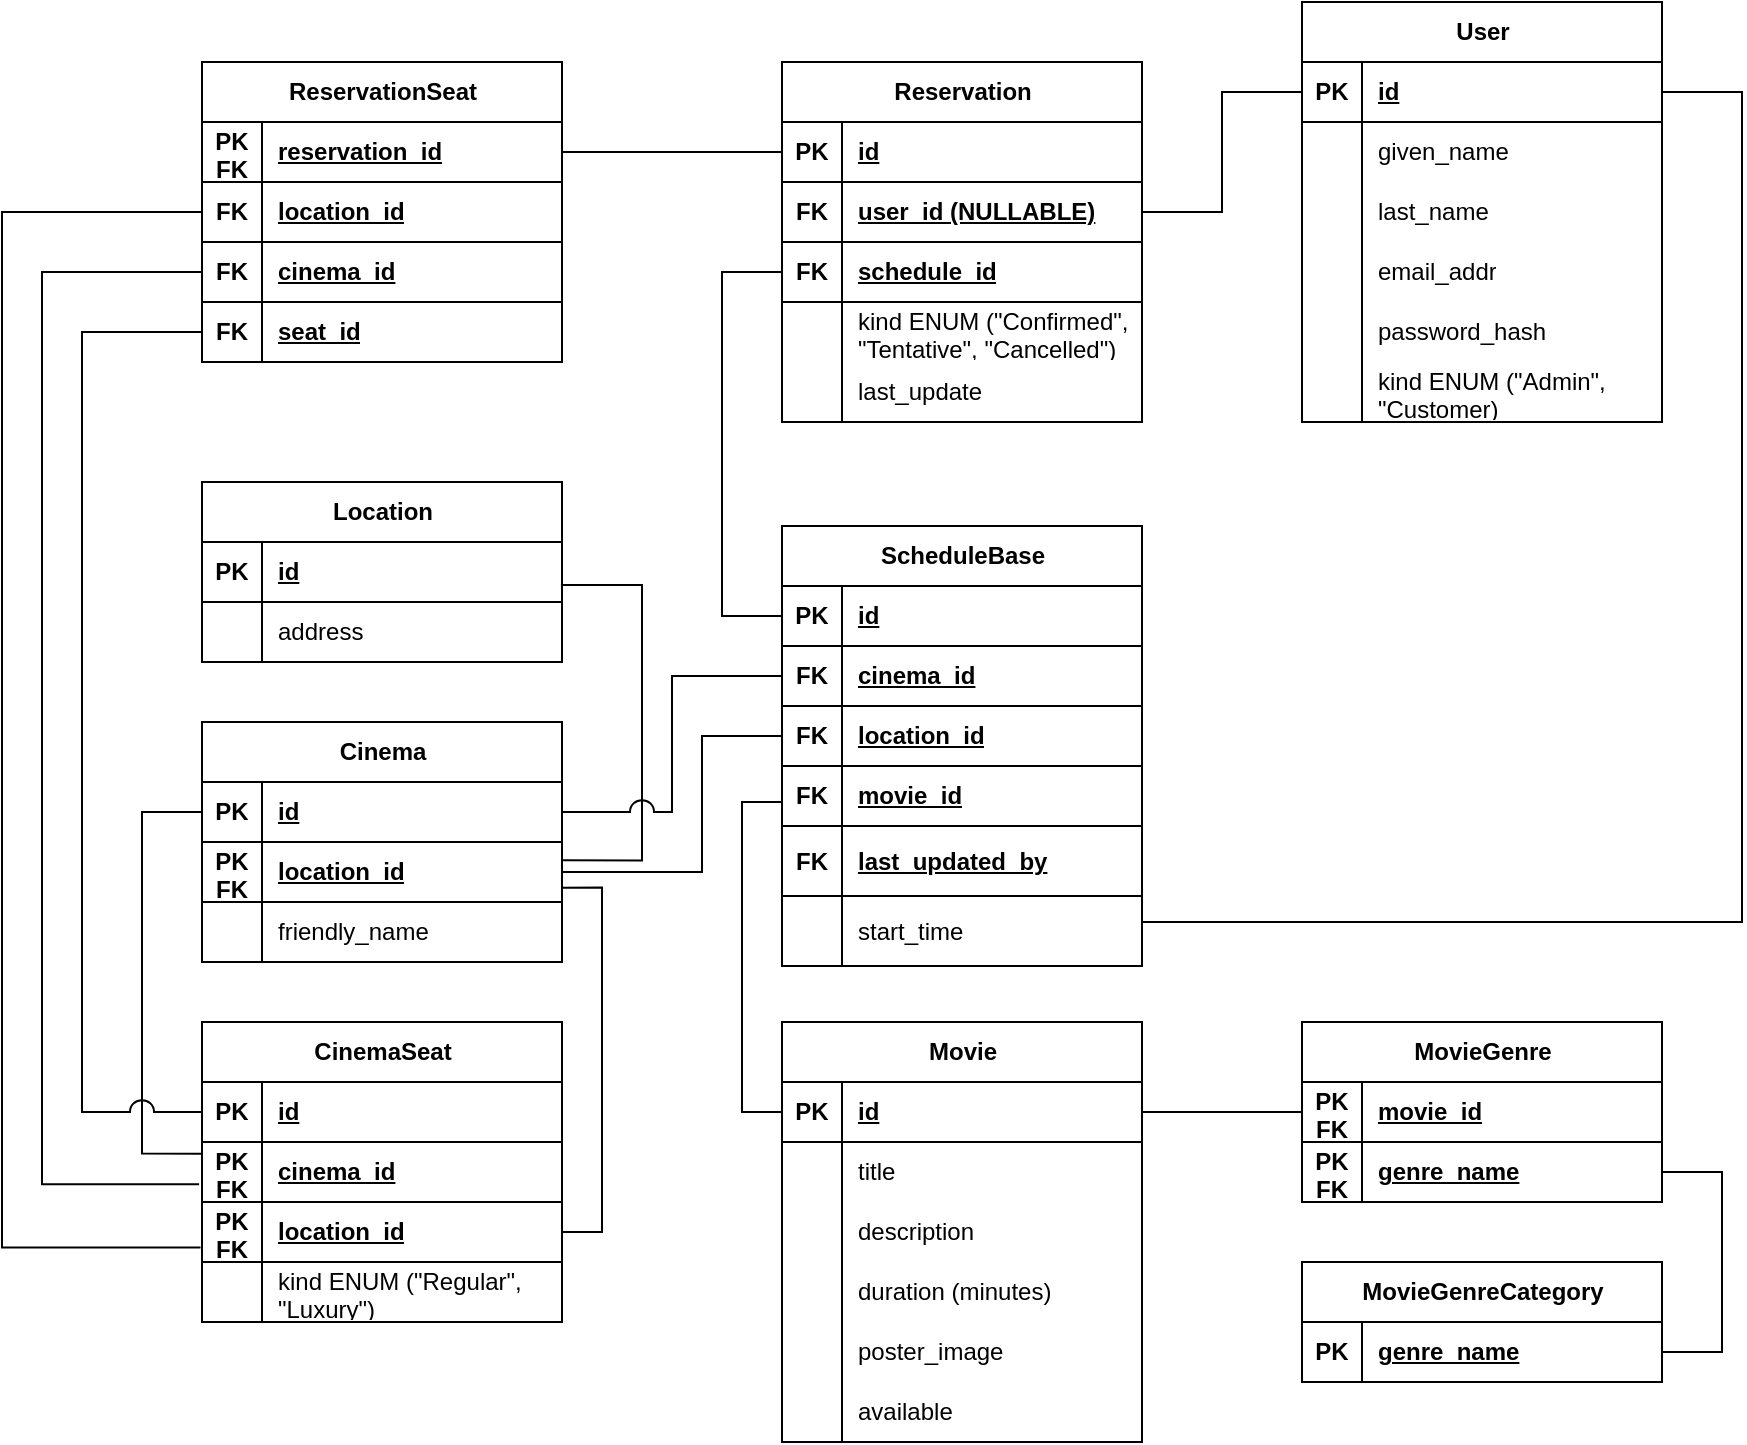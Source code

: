 <mxfile version="28.0.3">
  <diagram name="Page-1" id="DZfxIjI7LXTUNkPswh6X">
    <mxGraphModel dx="667" dy="1367" grid="1" gridSize="10" guides="1" tooltips="1" connect="1" arrows="1" fold="1" page="1" pageScale="1" pageWidth="850" pageHeight="1100" math="0" shadow="0">
      <root>
        <mxCell id="0" />
        <mxCell id="1" parent="0" />
        <mxCell id="52IJKtGYmNYiMelBfyVu-1" value="Movie" style="shape=table;startSize=30;container=1;collapsible=1;childLayout=tableLayout;fixedRows=1;rowLines=0;fontStyle=1;align=center;resizeLast=1;html=1;" vertex="1" parent="1">
          <mxGeometry x="400" y="550" width="180" height="210" as="geometry" />
        </mxCell>
        <mxCell id="52IJKtGYmNYiMelBfyVu-2" value="" style="shape=tableRow;horizontal=0;startSize=0;swimlaneHead=0;swimlaneBody=0;fillColor=none;collapsible=0;dropTarget=0;points=[[0,0.5],[1,0.5]];portConstraint=eastwest;top=0;left=0;right=0;bottom=1;" vertex="1" parent="52IJKtGYmNYiMelBfyVu-1">
          <mxGeometry y="30" width="180" height="30" as="geometry" />
        </mxCell>
        <mxCell id="52IJKtGYmNYiMelBfyVu-3" value="PK" style="shape=partialRectangle;connectable=0;fillColor=none;top=0;left=0;bottom=0;right=0;fontStyle=1;overflow=hidden;whiteSpace=wrap;html=1;" vertex="1" parent="52IJKtGYmNYiMelBfyVu-2">
          <mxGeometry width="30" height="30" as="geometry">
            <mxRectangle width="30" height="30" as="alternateBounds" />
          </mxGeometry>
        </mxCell>
        <mxCell id="52IJKtGYmNYiMelBfyVu-4" value="id" style="shape=partialRectangle;connectable=0;fillColor=none;top=0;left=0;bottom=0;right=0;align=left;spacingLeft=6;fontStyle=5;overflow=hidden;whiteSpace=wrap;html=1;" vertex="1" parent="52IJKtGYmNYiMelBfyVu-2">
          <mxGeometry x="30" width="150" height="30" as="geometry">
            <mxRectangle width="150" height="30" as="alternateBounds" />
          </mxGeometry>
        </mxCell>
        <mxCell id="52IJKtGYmNYiMelBfyVu-5" value="" style="shape=tableRow;horizontal=0;startSize=0;swimlaneHead=0;swimlaneBody=0;fillColor=none;collapsible=0;dropTarget=0;points=[[0,0.5],[1,0.5]];portConstraint=eastwest;top=0;left=0;right=0;bottom=0;" vertex="1" parent="52IJKtGYmNYiMelBfyVu-1">
          <mxGeometry y="60" width="180" height="30" as="geometry" />
        </mxCell>
        <mxCell id="52IJKtGYmNYiMelBfyVu-6" value="" style="shape=partialRectangle;connectable=0;fillColor=none;top=0;left=0;bottom=0;right=0;editable=1;overflow=hidden;whiteSpace=wrap;html=1;" vertex="1" parent="52IJKtGYmNYiMelBfyVu-5">
          <mxGeometry width="30" height="30" as="geometry">
            <mxRectangle width="30" height="30" as="alternateBounds" />
          </mxGeometry>
        </mxCell>
        <mxCell id="52IJKtGYmNYiMelBfyVu-7" value="title" style="shape=partialRectangle;connectable=0;fillColor=none;top=0;left=0;bottom=0;right=0;align=left;spacingLeft=6;overflow=hidden;whiteSpace=wrap;html=1;" vertex="1" parent="52IJKtGYmNYiMelBfyVu-5">
          <mxGeometry x="30" width="150" height="30" as="geometry">
            <mxRectangle width="150" height="30" as="alternateBounds" />
          </mxGeometry>
        </mxCell>
        <mxCell id="52IJKtGYmNYiMelBfyVu-8" value="" style="shape=tableRow;horizontal=0;startSize=0;swimlaneHead=0;swimlaneBody=0;fillColor=none;collapsible=0;dropTarget=0;points=[[0,0.5],[1,0.5]];portConstraint=eastwest;top=0;left=0;right=0;bottom=0;" vertex="1" parent="52IJKtGYmNYiMelBfyVu-1">
          <mxGeometry y="90" width="180" height="30" as="geometry" />
        </mxCell>
        <mxCell id="52IJKtGYmNYiMelBfyVu-9" value="" style="shape=partialRectangle;connectable=0;fillColor=none;top=0;left=0;bottom=0;right=0;editable=1;overflow=hidden;whiteSpace=wrap;html=1;" vertex="1" parent="52IJKtGYmNYiMelBfyVu-8">
          <mxGeometry width="30" height="30" as="geometry">
            <mxRectangle width="30" height="30" as="alternateBounds" />
          </mxGeometry>
        </mxCell>
        <mxCell id="52IJKtGYmNYiMelBfyVu-10" value="description" style="shape=partialRectangle;connectable=0;fillColor=none;top=0;left=0;bottom=0;right=0;align=left;spacingLeft=6;overflow=hidden;whiteSpace=wrap;html=1;" vertex="1" parent="52IJKtGYmNYiMelBfyVu-8">
          <mxGeometry x="30" width="150" height="30" as="geometry">
            <mxRectangle width="150" height="30" as="alternateBounds" />
          </mxGeometry>
        </mxCell>
        <mxCell id="52IJKtGYmNYiMelBfyVu-11" value="" style="shape=tableRow;horizontal=0;startSize=0;swimlaneHead=0;swimlaneBody=0;fillColor=none;collapsible=0;dropTarget=0;points=[[0,0.5],[1,0.5]];portConstraint=eastwest;top=0;left=0;right=0;bottom=0;" vertex="1" parent="52IJKtGYmNYiMelBfyVu-1">
          <mxGeometry y="120" width="180" height="30" as="geometry" />
        </mxCell>
        <mxCell id="52IJKtGYmNYiMelBfyVu-12" value="" style="shape=partialRectangle;connectable=0;fillColor=none;top=0;left=0;bottom=0;right=0;editable=1;overflow=hidden;whiteSpace=wrap;html=1;" vertex="1" parent="52IJKtGYmNYiMelBfyVu-11">
          <mxGeometry width="30" height="30" as="geometry">
            <mxRectangle width="30" height="30" as="alternateBounds" />
          </mxGeometry>
        </mxCell>
        <mxCell id="52IJKtGYmNYiMelBfyVu-13" value="duration (minutes)" style="shape=partialRectangle;connectable=0;fillColor=none;top=0;left=0;bottom=0;right=0;align=left;spacingLeft=6;overflow=hidden;whiteSpace=wrap;html=1;" vertex="1" parent="52IJKtGYmNYiMelBfyVu-11">
          <mxGeometry x="30" width="150" height="30" as="geometry">
            <mxRectangle width="150" height="30" as="alternateBounds" />
          </mxGeometry>
        </mxCell>
        <mxCell id="52IJKtGYmNYiMelBfyVu-14" style="shape=tableRow;horizontal=0;startSize=0;swimlaneHead=0;swimlaneBody=0;fillColor=none;collapsible=0;dropTarget=0;points=[[0,0.5],[1,0.5]];portConstraint=eastwest;top=0;left=0;right=0;bottom=0;" vertex="1" parent="52IJKtGYmNYiMelBfyVu-1">
          <mxGeometry y="150" width="180" height="30" as="geometry" />
        </mxCell>
        <mxCell id="52IJKtGYmNYiMelBfyVu-15" style="shape=partialRectangle;connectable=0;fillColor=none;top=0;left=0;bottom=0;right=0;editable=1;overflow=hidden;whiteSpace=wrap;html=1;" vertex="1" parent="52IJKtGYmNYiMelBfyVu-14">
          <mxGeometry width="30" height="30" as="geometry">
            <mxRectangle width="30" height="30" as="alternateBounds" />
          </mxGeometry>
        </mxCell>
        <mxCell id="52IJKtGYmNYiMelBfyVu-16" value="poster_image" style="shape=partialRectangle;connectable=0;fillColor=none;top=0;left=0;bottom=0;right=0;align=left;spacingLeft=6;overflow=hidden;whiteSpace=wrap;html=1;" vertex="1" parent="52IJKtGYmNYiMelBfyVu-14">
          <mxGeometry x="30" width="150" height="30" as="geometry">
            <mxRectangle width="150" height="30" as="alternateBounds" />
          </mxGeometry>
        </mxCell>
        <mxCell id="52IJKtGYmNYiMelBfyVu-140" style="shape=tableRow;horizontal=0;startSize=0;swimlaneHead=0;swimlaneBody=0;fillColor=none;collapsible=0;dropTarget=0;points=[[0,0.5],[1,0.5]];portConstraint=eastwest;top=0;left=0;right=0;bottom=0;" vertex="1" parent="52IJKtGYmNYiMelBfyVu-1">
          <mxGeometry y="180" width="180" height="30" as="geometry" />
        </mxCell>
        <mxCell id="52IJKtGYmNYiMelBfyVu-141" style="shape=partialRectangle;connectable=0;fillColor=none;top=0;left=0;bottom=0;right=0;editable=1;overflow=hidden;whiteSpace=wrap;html=1;" vertex="1" parent="52IJKtGYmNYiMelBfyVu-140">
          <mxGeometry width="30" height="30" as="geometry">
            <mxRectangle width="30" height="30" as="alternateBounds" />
          </mxGeometry>
        </mxCell>
        <mxCell id="52IJKtGYmNYiMelBfyVu-142" value="available" style="shape=partialRectangle;connectable=0;fillColor=none;top=0;left=0;bottom=0;right=0;align=left;spacingLeft=6;overflow=hidden;whiteSpace=wrap;html=1;" vertex="1" parent="52IJKtGYmNYiMelBfyVu-140">
          <mxGeometry x="30" width="150" height="30" as="geometry">
            <mxRectangle width="150" height="30" as="alternateBounds" />
          </mxGeometry>
        </mxCell>
        <mxCell id="52IJKtGYmNYiMelBfyVu-17" value="Location" style="shape=table;startSize=30;container=1;collapsible=1;childLayout=tableLayout;fixedRows=1;rowLines=0;fontStyle=1;align=center;resizeLast=1;html=1;" vertex="1" parent="1">
          <mxGeometry x="110" y="280" width="180" height="90" as="geometry" />
        </mxCell>
        <mxCell id="52IJKtGYmNYiMelBfyVu-18" value="" style="shape=tableRow;horizontal=0;startSize=0;swimlaneHead=0;swimlaneBody=0;fillColor=none;collapsible=0;dropTarget=0;points=[[0,0.5],[1,0.5]];portConstraint=eastwest;top=0;left=0;right=0;bottom=1;" vertex="1" parent="52IJKtGYmNYiMelBfyVu-17">
          <mxGeometry y="30" width="180" height="30" as="geometry" />
        </mxCell>
        <mxCell id="52IJKtGYmNYiMelBfyVu-19" value="PK" style="shape=partialRectangle;connectable=0;fillColor=none;top=0;left=0;bottom=0;right=0;fontStyle=1;overflow=hidden;whiteSpace=wrap;html=1;" vertex="1" parent="52IJKtGYmNYiMelBfyVu-18">
          <mxGeometry width="30" height="30" as="geometry">
            <mxRectangle width="30" height="30" as="alternateBounds" />
          </mxGeometry>
        </mxCell>
        <mxCell id="52IJKtGYmNYiMelBfyVu-20" value="id" style="shape=partialRectangle;connectable=0;fillColor=none;top=0;left=0;bottom=0;right=0;align=left;spacingLeft=6;fontStyle=5;overflow=hidden;whiteSpace=wrap;html=1;" vertex="1" parent="52IJKtGYmNYiMelBfyVu-18">
          <mxGeometry x="30" width="150" height="30" as="geometry">
            <mxRectangle width="150" height="30" as="alternateBounds" />
          </mxGeometry>
        </mxCell>
        <mxCell id="52IJKtGYmNYiMelBfyVu-21" value="" style="shape=tableRow;horizontal=0;startSize=0;swimlaneHead=0;swimlaneBody=0;fillColor=none;collapsible=0;dropTarget=0;points=[[0,0.5],[1,0.5]];portConstraint=eastwest;top=0;left=0;right=0;bottom=0;" vertex="1" parent="52IJKtGYmNYiMelBfyVu-17">
          <mxGeometry y="60" width="180" height="30" as="geometry" />
        </mxCell>
        <mxCell id="52IJKtGYmNYiMelBfyVu-22" value="" style="shape=partialRectangle;connectable=0;fillColor=none;top=0;left=0;bottom=0;right=0;editable=1;overflow=hidden;whiteSpace=wrap;html=1;" vertex="1" parent="52IJKtGYmNYiMelBfyVu-21">
          <mxGeometry width="30" height="30" as="geometry">
            <mxRectangle width="30" height="30" as="alternateBounds" />
          </mxGeometry>
        </mxCell>
        <mxCell id="52IJKtGYmNYiMelBfyVu-23" value="address" style="shape=partialRectangle;connectable=0;fillColor=none;top=0;left=0;bottom=0;right=0;align=left;spacingLeft=6;overflow=hidden;whiteSpace=wrap;html=1;" vertex="1" parent="52IJKtGYmNYiMelBfyVu-21">
          <mxGeometry x="30" width="150" height="30" as="geometry">
            <mxRectangle width="150" height="30" as="alternateBounds" />
          </mxGeometry>
        </mxCell>
        <mxCell id="52IJKtGYmNYiMelBfyVu-24" value="Cinema" style="shape=table;startSize=30;container=1;collapsible=1;childLayout=tableLayout;fixedRows=1;rowLines=0;fontStyle=1;align=center;resizeLast=1;html=1;" vertex="1" parent="1">
          <mxGeometry x="110" y="400" width="180" height="120" as="geometry" />
        </mxCell>
        <mxCell id="52IJKtGYmNYiMelBfyVu-25" value="" style="shape=tableRow;horizontal=0;startSize=0;swimlaneHead=0;swimlaneBody=0;fillColor=none;collapsible=0;dropTarget=0;points=[[0,0.5],[1,0.5]];portConstraint=eastwest;top=0;left=0;right=0;bottom=1;" vertex="1" parent="52IJKtGYmNYiMelBfyVu-24">
          <mxGeometry y="30" width="180" height="30" as="geometry" />
        </mxCell>
        <mxCell id="52IJKtGYmNYiMelBfyVu-26" value="PK" style="shape=partialRectangle;connectable=0;fillColor=none;top=0;left=0;bottom=0;right=0;fontStyle=1;overflow=hidden;whiteSpace=wrap;html=1;" vertex="1" parent="52IJKtGYmNYiMelBfyVu-25">
          <mxGeometry width="30" height="30" as="geometry">
            <mxRectangle width="30" height="30" as="alternateBounds" />
          </mxGeometry>
        </mxCell>
        <mxCell id="52IJKtGYmNYiMelBfyVu-27" value="id" style="shape=partialRectangle;connectable=0;fillColor=none;top=0;left=0;bottom=0;right=0;align=left;spacingLeft=6;fontStyle=5;overflow=hidden;whiteSpace=wrap;html=1;" vertex="1" parent="52IJKtGYmNYiMelBfyVu-25">
          <mxGeometry x="30" width="150" height="30" as="geometry">
            <mxRectangle width="150" height="30" as="alternateBounds" />
          </mxGeometry>
        </mxCell>
        <mxCell id="52IJKtGYmNYiMelBfyVu-28" style="shape=tableRow;horizontal=0;startSize=0;swimlaneHead=0;swimlaneBody=0;fillColor=none;collapsible=0;dropTarget=0;points=[[0,0.5],[1,0.5]];portConstraint=eastwest;top=0;left=0;right=0;bottom=1;" vertex="1" parent="52IJKtGYmNYiMelBfyVu-24">
          <mxGeometry y="60" width="180" height="30" as="geometry" />
        </mxCell>
        <mxCell id="52IJKtGYmNYiMelBfyVu-29" value="&lt;div&gt;PK&lt;/div&gt;&lt;div&gt;FK&lt;/div&gt;" style="shape=partialRectangle;connectable=0;fillColor=none;top=0;left=0;bottom=0;right=0;fontStyle=1;overflow=hidden;whiteSpace=wrap;html=1;" vertex="1" parent="52IJKtGYmNYiMelBfyVu-28">
          <mxGeometry width="30" height="30" as="geometry">
            <mxRectangle width="30" height="30" as="alternateBounds" />
          </mxGeometry>
        </mxCell>
        <mxCell id="52IJKtGYmNYiMelBfyVu-30" value="location_id" style="shape=partialRectangle;connectable=0;fillColor=none;top=0;left=0;bottom=0;right=0;align=left;spacingLeft=6;fontStyle=5;overflow=hidden;whiteSpace=wrap;html=1;" vertex="1" parent="52IJKtGYmNYiMelBfyVu-28">
          <mxGeometry x="30" width="150" height="30" as="geometry">
            <mxRectangle width="150" height="30" as="alternateBounds" />
          </mxGeometry>
        </mxCell>
        <mxCell id="52IJKtGYmNYiMelBfyVu-31" value="" style="shape=tableRow;horizontal=0;startSize=0;swimlaneHead=0;swimlaneBody=0;fillColor=none;collapsible=0;dropTarget=0;points=[[0,0.5],[1,0.5]];portConstraint=eastwest;top=0;left=0;right=0;bottom=0;" vertex="1" parent="52IJKtGYmNYiMelBfyVu-24">
          <mxGeometry y="90" width="180" height="30" as="geometry" />
        </mxCell>
        <mxCell id="52IJKtGYmNYiMelBfyVu-32" value="" style="shape=partialRectangle;connectable=0;fillColor=none;top=0;left=0;bottom=0;right=0;editable=1;overflow=hidden;whiteSpace=wrap;html=1;" vertex="1" parent="52IJKtGYmNYiMelBfyVu-31">
          <mxGeometry width="30" height="30" as="geometry">
            <mxRectangle width="30" height="30" as="alternateBounds" />
          </mxGeometry>
        </mxCell>
        <mxCell id="52IJKtGYmNYiMelBfyVu-33" value="friendly_name" style="shape=partialRectangle;connectable=0;fillColor=none;top=0;left=0;bottom=0;right=0;align=left;spacingLeft=6;overflow=hidden;whiteSpace=wrap;html=1;" vertex="1" parent="52IJKtGYmNYiMelBfyVu-31">
          <mxGeometry x="30" width="150" height="30" as="geometry">
            <mxRectangle width="150" height="30" as="alternateBounds" />
          </mxGeometry>
        </mxCell>
        <mxCell id="52IJKtGYmNYiMelBfyVu-34" value="CinemaSeat" style="shape=table;startSize=30;container=1;collapsible=1;childLayout=tableLayout;fixedRows=1;rowLines=0;fontStyle=1;align=center;resizeLast=1;html=1;" vertex="1" parent="1">
          <mxGeometry x="110" y="550" width="180" height="150" as="geometry" />
        </mxCell>
        <mxCell id="52IJKtGYmNYiMelBfyVu-35" value="" style="shape=tableRow;horizontal=0;startSize=0;swimlaneHead=0;swimlaneBody=0;fillColor=none;collapsible=0;dropTarget=0;points=[[0,0.5],[1,0.5]];portConstraint=eastwest;top=0;left=0;right=0;bottom=1;" vertex="1" parent="52IJKtGYmNYiMelBfyVu-34">
          <mxGeometry y="30" width="180" height="30" as="geometry" />
        </mxCell>
        <mxCell id="52IJKtGYmNYiMelBfyVu-36" value="PK" style="shape=partialRectangle;connectable=0;fillColor=none;top=0;left=0;bottom=0;right=0;fontStyle=1;overflow=hidden;whiteSpace=wrap;html=1;" vertex="1" parent="52IJKtGYmNYiMelBfyVu-35">
          <mxGeometry width="30" height="30" as="geometry">
            <mxRectangle width="30" height="30" as="alternateBounds" />
          </mxGeometry>
        </mxCell>
        <mxCell id="52IJKtGYmNYiMelBfyVu-37" value="id" style="shape=partialRectangle;connectable=0;fillColor=none;top=0;left=0;bottom=0;right=0;align=left;spacingLeft=6;fontStyle=5;overflow=hidden;whiteSpace=wrap;html=1;" vertex="1" parent="52IJKtGYmNYiMelBfyVu-35">
          <mxGeometry x="30" width="150" height="30" as="geometry">
            <mxRectangle width="150" height="30" as="alternateBounds" />
          </mxGeometry>
        </mxCell>
        <mxCell id="52IJKtGYmNYiMelBfyVu-38" style="shape=tableRow;horizontal=0;startSize=0;swimlaneHead=0;swimlaneBody=0;fillColor=none;collapsible=0;dropTarget=0;points=[[0,0.5],[1,0.5]];portConstraint=eastwest;top=0;left=0;right=0;bottom=1;" vertex="1" parent="52IJKtGYmNYiMelBfyVu-34">
          <mxGeometry y="60" width="180" height="30" as="geometry" />
        </mxCell>
        <mxCell id="52IJKtGYmNYiMelBfyVu-39" value="&lt;div&gt;PK&lt;/div&gt;&lt;div&gt;FK&lt;/div&gt;" style="shape=partialRectangle;connectable=0;fillColor=none;top=0;left=0;bottom=0;right=0;fontStyle=1;overflow=hidden;whiteSpace=wrap;html=1;" vertex="1" parent="52IJKtGYmNYiMelBfyVu-38">
          <mxGeometry width="30" height="30" as="geometry">
            <mxRectangle width="30" height="30" as="alternateBounds" />
          </mxGeometry>
        </mxCell>
        <mxCell id="52IJKtGYmNYiMelBfyVu-40" value="cinema_id" style="shape=partialRectangle;connectable=0;fillColor=none;top=0;left=0;bottom=0;right=0;align=left;spacingLeft=6;fontStyle=5;overflow=hidden;whiteSpace=wrap;html=1;" vertex="1" parent="52IJKtGYmNYiMelBfyVu-38">
          <mxGeometry x="30" width="150" height="30" as="geometry">
            <mxRectangle width="150" height="30" as="alternateBounds" />
          </mxGeometry>
        </mxCell>
        <mxCell id="52IJKtGYmNYiMelBfyVu-41" style="shape=tableRow;horizontal=0;startSize=0;swimlaneHead=0;swimlaneBody=0;fillColor=none;collapsible=0;dropTarget=0;points=[[0,0.5],[1,0.5]];portConstraint=eastwest;top=0;left=0;right=0;bottom=1;" vertex="1" parent="52IJKtGYmNYiMelBfyVu-34">
          <mxGeometry y="90" width="180" height="30" as="geometry" />
        </mxCell>
        <mxCell id="52IJKtGYmNYiMelBfyVu-42" value="&lt;div&gt;PK&lt;/div&gt;&lt;div&gt;FK&lt;/div&gt;" style="shape=partialRectangle;connectable=0;fillColor=none;top=0;left=0;bottom=0;right=0;fontStyle=1;overflow=hidden;whiteSpace=wrap;html=1;" vertex="1" parent="52IJKtGYmNYiMelBfyVu-41">
          <mxGeometry width="30" height="30" as="geometry">
            <mxRectangle width="30" height="30" as="alternateBounds" />
          </mxGeometry>
        </mxCell>
        <mxCell id="52IJKtGYmNYiMelBfyVu-43" value="location_id" style="shape=partialRectangle;connectable=0;fillColor=none;top=0;left=0;bottom=0;right=0;align=left;spacingLeft=6;fontStyle=5;overflow=hidden;whiteSpace=wrap;html=1;" vertex="1" parent="52IJKtGYmNYiMelBfyVu-41">
          <mxGeometry x="30" width="150" height="30" as="geometry">
            <mxRectangle width="150" height="30" as="alternateBounds" />
          </mxGeometry>
        </mxCell>
        <mxCell id="52IJKtGYmNYiMelBfyVu-44" value="" style="shape=tableRow;horizontal=0;startSize=0;swimlaneHead=0;swimlaneBody=0;fillColor=none;collapsible=0;dropTarget=0;points=[[0,0.5],[1,0.5]];portConstraint=eastwest;top=0;left=0;right=0;bottom=0;" vertex="1" parent="52IJKtGYmNYiMelBfyVu-34">
          <mxGeometry y="120" width="180" height="30" as="geometry" />
        </mxCell>
        <mxCell id="52IJKtGYmNYiMelBfyVu-45" value="" style="shape=partialRectangle;connectable=0;fillColor=none;top=0;left=0;bottom=0;right=0;editable=1;overflow=hidden;whiteSpace=wrap;html=1;" vertex="1" parent="52IJKtGYmNYiMelBfyVu-44">
          <mxGeometry width="30" height="30" as="geometry">
            <mxRectangle width="30" height="30" as="alternateBounds" />
          </mxGeometry>
        </mxCell>
        <mxCell id="52IJKtGYmNYiMelBfyVu-46" value="kind ENUM (&quot;Regular&quot;, &quot;Luxury&quot;)" style="shape=partialRectangle;connectable=0;fillColor=none;top=0;left=0;bottom=0;right=0;align=left;spacingLeft=6;overflow=hidden;whiteSpace=wrap;html=1;" vertex="1" parent="52IJKtGYmNYiMelBfyVu-44">
          <mxGeometry x="30" width="150" height="30" as="geometry">
            <mxRectangle width="150" height="30" as="alternateBounds" />
          </mxGeometry>
        </mxCell>
        <mxCell id="52IJKtGYmNYiMelBfyVu-47" value="ScheduleBase" style="shape=table;startSize=30;container=1;collapsible=1;childLayout=tableLayout;fixedRows=1;rowLines=0;fontStyle=1;align=center;resizeLast=1;html=1;" vertex="1" parent="1">
          <mxGeometry x="400" y="302" width="180" height="220" as="geometry" />
        </mxCell>
        <mxCell id="52IJKtGYmNYiMelBfyVu-48" value="" style="shape=tableRow;horizontal=0;startSize=0;swimlaneHead=0;swimlaneBody=0;fillColor=none;collapsible=0;dropTarget=0;points=[[0,0.5],[1,0.5]];portConstraint=eastwest;top=0;left=0;right=0;bottom=1;" vertex="1" parent="52IJKtGYmNYiMelBfyVu-47">
          <mxGeometry y="30" width="180" height="30" as="geometry" />
        </mxCell>
        <mxCell id="52IJKtGYmNYiMelBfyVu-49" value="PK" style="shape=partialRectangle;connectable=0;fillColor=none;top=0;left=0;bottom=0;right=0;fontStyle=1;overflow=hidden;whiteSpace=wrap;html=1;" vertex="1" parent="52IJKtGYmNYiMelBfyVu-48">
          <mxGeometry width="30" height="30" as="geometry">
            <mxRectangle width="30" height="30" as="alternateBounds" />
          </mxGeometry>
        </mxCell>
        <mxCell id="52IJKtGYmNYiMelBfyVu-50" value="id" style="shape=partialRectangle;connectable=0;fillColor=none;top=0;left=0;bottom=0;right=0;align=left;spacingLeft=6;fontStyle=5;overflow=hidden;whiteSpace=wrap;html=1;" vertex="1" parent="52IJKtGYmNYiMelBfyVu-48">
          <mxGeometry x="30" width="150" height="30" as="geometry">
            <mxRectangle width="150" height="30" as="alternateBounds" />
          </mxGeometry>
        </mxCell>
        <mxCell id="52IJKtGYmNYiMelBfyVu-51" style="shape=tableRow;horizontal=0;startSize=0;swimlaneHead=0;swimlaneBody=0;fillColor=none;collapsible=0;dropTarget=0;points=[[0,0.5],[1,0.5]];portConstraint=eastwest;top=0;left=0;right=0;bottom=1;" vertex="1" parent="52IJKtGYmNYiMelBfyVu-47">
          <mxGeometry y="60" width="180" height="30" as="geometry" />
        </mxCell>
        <mxCell id="52IJKtGYmNYiMelBfyVu-52" value="FK" style="shape=partialRectangle;connectable=0;fillColor=none;top=0;left=0;bottom=0;right=0;fontStyle=1;overflow=hidden;whiteSpace=wrap;html=1;" vertex="1" parent="52IJKtGYmNYiMelBfyVu-51">
          <mxGeometry width="30" height="30" as="geometry">
            <mxRectangle width="30" height="30" as="alternateBounds" />
          </mxGeometry>
        </mxCell>
        <mxCell id="52IJKtGYmNYiMelBfyVu-53" value="cinema_id" style="shape=partialRectangle;connectable=0;fillColor=none;top=0;left=0;bottom=0;right=0;align=left;spacingLeft=6;fontStyle=5;overflow=hidden;whiteSpace=wrap;html=1;" vertex="1" parent="52IJKtGYmNYiMelBfyVu-51">
          <mxGeometry x="30" width="150" height="30" as="geometry">
            <mxRectangle width="150" height="30" as="alternateBounds" />
          </mxGeometry>
        </mxCell>
        <mxCell id="52IJKtGYmNYiMelBfyVu-54" style="shape=tableRow;horizontal=0;startSize=0;swimlaneHead=0;swimlaneBody=0;fillColor=none;collapsible=0;dropTarget=0;points=[[0,0.5],[1,0.5]];portConstraint=eastwest;top=0;left=0;right=0;bottom=1;" vertex="1" parent="52IJKtGYmNYiMelBfyVu-47">
          <mxGeometry y="90" width="180" height="30" as="geometry" />
        </mxCell>
        <mxCell id="52IJKtGYmNYiMelBfyVu-55" value="FK" style="shape=partialRectangle;connectable=0;fillColor=none;top=0;left=0;bottom=0;right=0;fontStyle=1;overflow=hidden;whiteSpace=wrap;html=1;" vertex="1" parent="52IJKtGYmNYiMelBfyVu-54">
          <mxGeometry width="30" height="30" as="geometry">
            <mxRectangle width="30" height="30" as="alternateBounds" />
          </mxGeometry>
        </mxCell>
        <mxCell id="52IJKtGYmNYiMelBfyVu-56" value="location_id" style="shape=partialRectangle;connectable=0;fillColor=none;top=0;left=0;bottom=0;right=0;align=left;spacingLeft=6;fontStyle=5;overflow=hidden;whiteSpace=wrap;html=1;" vertex="1" parent="52IJKtGYmNYiMelBfyVu-54">
          <mxGeometry x="30" width="150" height="30" as="geometry">
            <mxRectangle width="150" height="30" as="alternateBounds" />
          </mxGeometry>
        </mxCell>
        <mxCell id="52IJKtGYmNYiMelBfyVu-57" style="shape=tableRow;horizontal=0;startSize=0;swimlaneHead=0;swimlaneBody=0;fillColor=none;collapsible=0;dropTarget=0;points=[[0,0.5],[1,0.5]];portConstraint=eastwest;top=0;left=0;right=0;bottom=1;" vertex="1" parent="52IJKtGYmNYiMelBfyVu-47">
          <mxGeometry y="120" width="180" height="30" as="geometry" />
        </mxCell>
        <mxCell id="52IJKtGYmNYiMelBfyVu-58" value="FK" style="shape=partialRectangle;connectable=0;fillColor=none;top=0;left=0;bottom=0;right=0;fontStyle=1;overflow=hidden;whiteSpace=wrap;html=1;" vertex="1" parent="52IJKtGYmNYiMelBfyVu-57">
          <mxGeometry width="30" height="30" as="geometry">
            <mxRectangle width="30" height="30" as="alternateBounds" />
          </mxGeometry>
        </mxCell>
        <mxCell id="52IJKtGYmNYiMelBfyVu-59" value="movie_id" style="shape=partialRectangle;connectable=0;fillColor=none;top=0;left=0;bottom=0;right=0;align=left;spacingLeft=6;fontStyle=5;overflow=hidden;whiteSpace=wrap;html=1;" vertex="1" parent="52IJKtGYmNYiMelBfyVu-57">
          <mxGeometry x="30" width="150" height="30" as="geometry">
            <mxRectangle width="150" height="30" as="alternateBounds" />
          </mxGeometry>
        </mxCell>
        <mxCell id="52IJKtGYmNYiMelBfyVu-60" style="shape=tableRow;horizontal=0;startSize=0;swimlaneHead=0;swimlaneBody=0;fillColor=none;collapsible=0;dropTarget=0;points=[[0,0.5],[1,0.5]];portConstraint=eastwest;top=0;left=0;right=0;bottom=1;" vertex="1" parent="52IJKtGYmNYiMelBfyVu-47">
          <mxGeometry y="150" width="180" height="35" as="geometry" />
        </mxCell>
        <mxCell id="52IJKtGYmNYiMelBfyVu-61" value="FK" style="shape=partialRectangle;connectable=0;fillColor=none;top=0;left=0;bottom=0;right=0;fontStyle=1;overflow=hidden;whiteSpace=wrap;html=1;" vertex="1" parent="52IJKtGYmNYiMelBfyVu-60">
          <mxGeometry width="30" height="35" as="geometry">
            <mxRectangle width="30" height="35" as="alternateBounds" />
          </mxGeometry>
        </mxCell>
        <mxCell id="52IJKtGYmNYiMelBfyVu-62" value="&lt;div&gt;last_updated_by&lt;/div&gt;" style="shape=partialRectangle;connectable=0;fillColor=none;top=0;left=0;bottom=0;right=0;align=left;spacingLeft=6;fontStyle=5;overflow=hidden;whiteSpace=wrap;html=1;" vertex="1" parent="52IJKtGYmNYiMelBfyVu-60">
          <mxGeometry x="30" width="150" height="35" as="geometry">
            <mxRectangle width="150" height="35" as="alternateBounds" />
          </mxGeometry>
        </mxCell>
        <mxCell id="52IJKtGYmNYiMelBfyVu-63" style="shape=tableRow;horizontal=0;startSize=0;swimlaneHead=0;swimlaneBody=0;fillColor=none;collapsible=0;dropTarget=0;points=[[0,0.5],[1,0.5]];portConstraint=eastwest;top=0;left=0;right=0;bottom=1;" vertex="1" parent="52IJKtGYmNYiMelBfyVu-47">
          <mxGeometry y="185" width="180" height="35" as="geometry" />
        </mxCell>
        <mxCell id="52IJKtGYmNYiMelBfyVu-64" style="shape=partialRectangle;connectable=0;fillColor=none;top=0;left=0;bottom=0;right=0;fontStyle=1;overflow=hidden;whiteSpace=wrap;html=1;" vertex="1" parent="52IJKtGYmNYiMelBfyVu-63">
          <mxGeometry width="30" height="35" as="geometry">
            <mxRectangle width="30" height="35" as="alternateBounds" />
          </mxGeometry>
        </mxCell>
        <mxCell id="52IJKtGYmNYiMelBfyVu-65" value="start_time" style="shape=partialRectangle;connectable=0;fillColor=none;top=0;left=0;bottom=0;right=0;align=left;spacingLeft=6;fontStyle=0;overflow=hidden;whiteSpace=wrap;html=1;" vertex="1" parent="52IJKtGYmNYiMelBfyVu-63">
          <mxGeometry x="30" width="150" height="35" as="geometry">
            <mxRectangle width="150" height="35" as="alternateBounds" />
          </mxGeometry>
        </mxCell>
        <mxCell id="52IJKtGYmNYiMelBfyVu-66" value="User" style="shape=table;startSize=30;container=1;collapsible=1;childLayout=tableLayout;fixedRows=1;rowLines=0;fontStyle=1;align=center;resizeLast=1;html=1;" vertex="1" parent="1">
          <mxGeometry x="660" y="40" width="180" height="210" as="geometry" />
        </mxCell>
        <mxCell id="52IJKtGYmNYiMelBfyVu-67" value="" style="shape=tableRow;horizontal=0;startSize=0;swimlaneHead=0;swimlaneBody=0;fillColor=none;collapsible=0;dropTarget=0;points=[[0,0.5],[1,0.5]];portConstraint=eastwest;top=0;left=0;right=0;bottom=1;" vertex="1" parent="52IJKtGYmNYiMelBfyVu-66">
          <mxGeometry y="30" width="180" height="30" as="geometry" />
        </mxCell>
        <mxCell id="52IJKtGYmNYiMelBfyVu-68" value="PK" style="shape=partialRectangle;connectable=0;fillColor=none;top=0;left=0;bottom=0;right=0;fontStyle=1;overflow=hidden;whiteSpace=wrap;html=1;" vertex="1" parent="52IJKtGYmNYiMelBfyVu-67">
          <mxGeometry width="30" height="30" as="geometry">
            <mxRectangle width="30" height="30" as="alternateBounds" />
          </mxGeometry>
        </mxCell>
        <mxCell id="52IJKtGYmNYiMelBfyVu-69" value="id" style="shape=partialRectangle;connectable=0;fillColor=none;top=0;left=0;bottom=0;right=0;align=left;spacingLeft=6;fontStyle=5;overflow=hidden;whiteSpace=wrap;html=1;" vertex="1" parent="52IJKtGYmNYiMelBfyVu-67">
          <mxGeometry x="30" width="150" height="30" as="geometry">
            <mxRectangle width="150" height="30" as="alternateBounds" />
          </mxGeometry>
        </mxCell>
        <mxCell id="52IJKtGYmNYiMelBfyVu-70" value="" style="shape=tableRow;horizontal=0;startSize=0;swimlaneHead=0;swimlaneBody=0;fillColor=none;collapsible=0;dropTarget=0;points=[[0,0.5],[1,0.5]];portConstraint=eastwest;top=0;left=0;right=0;bottom=0;" vertex="1" parent="52IJKtGYmNYiMelBfyVu-66">
          <mxGeometry y="60" width="180" height="30" as="geometry" />
        </mxCell>
        <mxCell id="52IJKtGYmNYiMelBfyVu-71" value="" style="shape=partialRectangle;connectable=0;fillColor=none;top=0;left=0;bottom=0;right=0;editable=1;overflow=hidden;whiteSpace=wrap;html=1;" vertex="1" parent="52IJKtGYmNYiMelBfyVu-70">
          <mxGeometry width="30" height="30" as="geometry">
            <mxRectangle width="30" height="30" as="alternateBounds" />
          </mxGeometry>
        </mxCell>
        <mxCell id="52IJKtGYmNYiMelBfyVu-72" value="given_name" style="shape=partialRectangle;connectable=0;fillColor=none;top=0;left=0;bottom=0;right=0;align=left;spacingLeft=6;overflow=hidden;whiteSpace=wrap;html=1;" vertex="1" parent="52IJKtGYmNYiMelBfyVu-70">
          <mxGeometry x="30" width="150" height="30" as="geometry">
            <mxRectangle width="150" height="30" as="alternateBounds" />
          </mxGeometry>
        </mxCell>
        <mxCell id="52IJKtGYmNYiMelBfyVu-73" value="" style="shape=tableRow;horizontal=0;startSize=0;swimlaneHead=0;swimlaneBody=0;fillColor=none;collapsible=0;dropTarget=0;points=[[0,0.5],[1,0.5]];portConstraint=eastwest;top=0;left=0;right=0;bottom=0;" vertex="1" parent="52IJKtGYmNYiMelBfyVu-66">
          <mxGeometry y="90" width="180" height="30" as="geometry" />
        </mxCell>
        <mxCell id="52IJKtGYmNYiMelBfyVu-74" value="" style="shape=partialRectangle;connectable=0;fillColor=none;top=0;left=0;bottom=0;right=0;editable=1;overflow=hidden;whiteSpace=wrap;html=1;" vertex="1" parent="52IJKtGYmNYiMelBfyVu-73">
          <mxGeometry width="30" height="30" as="geometry">
            <mxRectangle width="30" height="30" as="alternateBounds" />
          </mxGeometry>
        </mxCell>
        <mxCell id="52IJKtGYmNYiMelBfyVu-75" value="last_name" style="shape=partialRectangle;connectable=0;fillColor=none;top=0;left=0;bottom=0;right=0;align=left;spacingLeft=6;overflow=hidden;whiteSpace=wrap;html=1;" vertex="1" parent="52IJKtGYmNYiMelBfyVu-73">
          <mxGeometry x="30" width="150" height="30" as="geometry">
            <mxRectangle width="150" height="30" as="alternateBounds" />
          </mxGeometry>
        </mxCell>
        <mxCell id="52IJKtGYmNYiMelBfyVu-76" style="shape=tableRow;horizontal=0;startSize=0;swimlaneHead=0;swimlaneBody=0;fillColor=none;collapsible=0;dropTarget=0;points=[[0,0.5],[1,0.5]];portConstraint=eastwest;top=0;left=0;right=0;bottom=0;" vertex="1" parent="52IJKtGYmNYiMelBfyVu-66">
          <mxGeometry y="120" width="180" height="30" as="geometry" />
        </mxCell>
        <mxCell id="52IJKtGYmNYiMelBfyVu-77" style="shape=partialRectangle;connectable=0;fillColor=none;top=0;left=0;bottom=0;right=0;editable=1;overflow=hidden;whiteSpace=wrap;html=1;" vertex="1" parent="52IJKtGYmNYiMelBfyVu-76">
          <mxGeometry width="30" height="30" as="geometry">
            <mxRectangle width="30" height="30" as="alternateBounds" />
          </mxGeometry>
        </mxCell>
        <mxCell id="52IJKtGYmNYiMelBfyVu-78" value="email_addr" style="shape=partialRectangle;connectable=0;fillColor=none;top=0;left=0;bottom=0;right=0;align=left;spacingLeft=6;overflow=hidden;whiteSpace=wrap;html=1;" vertex="1" parent="52IJKtGYmNYiMelBfyVu-76">
          <mxGeometry x="30" width="150" height="30" as="geometry">
            <mxRectangle width="150" height="30" as="alternateBounds" />
          </mxGeometry>
        </mxCell>
        <mxCell id="52IJKtGYmNYiMelBfyVu-79" style="shape=tableRow;horizontal=0;startSize=0;swimlaneHead=0;swimlaneBody=0;fillColor=none;collapsible=0;dropTarget=0;points=[[0,0.5],[1,0.5]];portConstraint=eastwest;top=0;left=0;right=0;bottom=0;" vertex="1" parent="52IJKtGYmNYiMelBfyVu-66">
          <mxGeometry y="150" width="180" height="30" as="geometry" />
        </mxCell>
        <mxCell id="52IJKtGYmNYiMelBfyVu-80" style="shape=partialRectangle;connectable=0;fillColor=none;top=0;left=0;bottom=0;right=0;editable=1;overflow=hidden;whiteSpace=wrap;html=1;" vertex="1" parent="52IJKtGYmNYiMelBfyVu-79">
          <mxGeometry width="30" height="30" as="geometry">
            <mxRectangle width="30" height="30" as="alternateBounds" />
          </mxGeometry>
        </mxCell>
        <mxCell id="52IJKtGYmNYiMelBfyVu-81" value="password_hash" style="shape=partialRectangle;connectable=0;fillColor=none;top=0;left=0;bottom=0;right=0;align=left;spacingLeft=6;overflow=hidden;whiteSpace=wrap;html=1;" vertex="1" parent="52IJKtGYmNYiMelBfyVu-79">
          <mxGeometry x="30" width="150" height="30" as="geometry">
            <mxRectangle width="150" height="30" as="alternateBounds" />
          </mxGeometry>
        </mxCell>
        <mxCell id="52IJKtGYmNYiMelBfyVu-82" value="" style="shape=tableRow;horizontal=0;startSize=0;swimlaneHead=0;swimlaneBody=0;fillColor=none;collapsible=0;dropTarget=0;points=[[0,0.5],[1,0.5]];portConstraint=eastwest;top=0;left=0;right=0;bottom=0;" vertex="1" parent="52IJKtGYmNYiMelBfyVu-66">
          <mxGeometry y="180" width="180" height="30" as="geometry" />
        </mxCell>
        <mxCell id="52IJKtGYmNYiMelBfyVu-83" value="" style="shape=partialRectangle;connectable=0;fillColor=none;top=0;left=0;bottom=0;right=0;editable=1;overflow=hidden;whiteSpace=wrap;html=1;" vertex="1" parent="52IJKtGYmNYiMelBfyVu-82">
          <mxGeometry width="30" height="30" as="geometry">
            <mxRectangle width="30" height="30" as="alternateBounds" />
          </mxGeometry>
        </mxCell>
        <mxCell id="52IJKtGYmNYiMelBfyVu-84" value="kind ENUM (&quot;Admin&quot;, &quot;Customer)" style="shape=partialRectangle;connectable=0;fillColor=none;top=0;left=0;bottom=0;right=0;align=left;spacingLeft=6;overflow=hidden;whiteSpace=wrap;html=1;" vertex="1" parent="52IJKtGYmNYiMelBfyVu-82">
          <mxGeometry x="30" width="150" height="30" as="geometry">
            <mxRectangle width="150" height="30" as="alternateBounds" />
          </mxGeometry>
        </mxCell>
        <mxCell id="52IJKtGYmNYiMelBfyVu-85" value="Reservation" style="shape=table;startSize=30;container=1;collapsible=1;childLayout=tableLayout;fixedRows=1;rowLines=0;fontStyle=1;align=center;resizeLast=1;html=1;" vertex="1" parent="1">
          <mxGeometry x="400" y="70" width="180" height="180" as="geometry" />
        </mxCell>
        <mxCell id="52IJKtGYmNYiMelBfyVu-86" value="" style="shape=tableRow;horizontal=0;startSize=0;swimlaneHead=0;swimlaneBody=0;fillColor=none;collapsible=0;dropTarget=0;points=[[0,0.5],[1,0.5]];portConstraint=eastwest;top=0;left=0;right=0;bottom=1;" vertex="1" parent="52IJKtGYmNYiMelBfyVu-85">
          <mxGeometry y="30" width="180" height="30" as="geometry" />
        </mxCell>
        <mxCell id="52IJKtGYmNYiMelBfyVu-87" value="PK" style="shape=partialRectangle;connectable=0;fillColor=none;top=0;left=0;bottom=0;right=0;fontStyle=1;overflow=hidden;whiteSpace=wrap;html=1;" vertex="1" parent="52IJKtGYmNYiMelBfyVu-86">
          <mxGeometry width="30" height="30" as="geometry">
            <mxRectangle width="30" height="30" as="alternateBounds" />
          </mxGeometry>
        </mxCell>
        <mxCell id="52IJKtGYmNYiMelBfyVu-88" value="id" style="shape=partialRectangle;connectable=0;fillColor=none;top=0;left=0;bottom=0;right=0;align=left;spacingLeft=6;fontStyle=5;overflow=hidden;whiteSpace=wrap;html=1;" vertex="1" parent="52IJKtGYmNYiMelBfyVu-86">
          <mxGeometry x="30" width="150" height="30" as="geometry">
            <mxRectangle width="150" height="30" as="alternateBounds" />
          </mxGeometry>
        </mxCell>
        <mxCell id="52IJKtGYmNYiMelBfyVu-89" style="shape=tableRow;horizontal=0;startSize=0;swimlaneHead=0;swimlaneBody=0;fillColor=none;collapsible=0;dropTarget=0;points=[[0,0.5],[1,0.5]];portConstraint=eastwest;top=0;left=0;right=0;bottom=1;" vertex="1" parent="52IJKtGYmNYiMelBfyVu-85">
          <mxGeometry y="60" width="180" height="30" as="geometry" />
        </mxCell>
        <mxCell id="52IJKtGYmNYiMelBfyVu-90" value="FK" style="shape=partialRectangle;connectable=0;fillColor=none;top=0;left=0;bottom=0;right=0;fontStyle=1;overflow=hidden;whiteSpace=wrap;html=1;" vertex="1" parent="52IJKtGYmNYiMelBfyVu-89">
          <mxGeometry width="30" height="30" as="geometry">
            <mxRectangle width="30" height="30" as="alternateBounds" />
          </mxGeometry>
        </mxCell>
        <mxCell id="52IJKtGYmNYiMelBfyVu-91" value="user_id (NULLABLE)" style="shape=partialRectangle;connectable=0;fillColor=none;top=0;left=0;bottom=0;right=0;align=left;spacingLeft=6;fontStyle=5;overflow=hidden;whiteSpace=wrap;html=1;" vertex="1" parent="52IJKtGYmNYiMelBfyVu-89">
          <mxGeometry x="30" width="150" height="30" as="geometry">
            <mxRectangle width="150" height="30" as="alternateBounds" />
          </mxGeometry>
        </mxCell>
        <mxCell id="52IJKtGYmNYiMelBfyVu-92" style="shape=tableRow;horizontal=0;startSize=0;swimlaneHead=0;swimlaneBody=0;fillColor=none;collapsible=0;dropTarget=0;points=[[0,0.5],[1,0.5]];portConstraint=eastwest;top=0;left=0;right=0;bottom=1;" vertex="1" parent="52IJKtGYmNYiMelBfyVu-85">
          <mxGeometry y="90" width="180" height="30" as="geometry" />
        </mxCell>
        <mxCell id="52IJKtGYmNYiMelBfyVu-93" value="FK" style="shape=partialRectangle;connectable=0;fillColor=none;top=0;left=0;bottom=0;right=0;fontStyle=1;overflow=hidden;whiteSpace=wrap;html=1;" vertex="1" parent="52IJKtGYmNYiMelBfyVu-92">
          <mxGeometry width="30" height="30" as="geometry">
            <mxRectangle width="30" height="30" as="alternateBounds" />
          </mxGeometry>
        </mxCell>
        <mxCell id="52IJKtGYmNYiMelBfyVu-94" value="schedule_id" style="shape=partialRectangle;connectable=0;fillColor=none;top=0;left=0;bottom=0;right=0;align=left;spacingLeft=6;fontStyle=5;overflow=hidden;whiteSpace=wrap;html=1;" vertex="1" parent="52IJKtGYmNYiMelBfyVu-92">
          <mxGeometry x="30" width="150" height="30" as="geometry">
            <mxRectangle width="150" height="30" as="alternateBounds" />
          </mxGeometry>
        </mxCell>
        <mxCell id="52IJKtGYmNYiMelBfyVu-95" value="" style="shape=tableRow;horizontal=0;startSize=0;swimlaneHead=0;swimlaneBody=0;fillColor=none;collapsible=0;dropTarget=0;points=[[0,0.5],[1,0.5]];portConstraint=eastwest;top=0;left=0;right=0;bottom=0;" vertex="1" parent="52IJKtGYmNYiMelBfyVu-85">
          <mxGeometry y="120" width="180" height="30" as="geometry" />
        </mxCell>
        <mxCell id="52IJKtGYmNYiMelBfyVu-96" value="" style="shape=partialRectangle;connectable=0;fillColor=none;top=0;left=0;bottom=0;right=0;editable=1;overflow=hidden;whiteSpace=wrap;html=1;" vertex="1" parent="52IJKtGYmNYiMelBfyVu-95">
          <mxGeometry width="30" height="30" as="geometry">
            <mxRectangle width="30" height="30" as="alternateBounds" />
          </mxGeometry>
        </mxCell>
        <mxCell id="52IJKtGYmNYiMelBfyVu-97" value="&lt;div&gt;kind ENUM (&quot;Confirmed&quot;, &quot;Tentative&quot;, &quot;Cancelled&quot;)&lt;/div&gt;" style="shape=partialRectangle;connectable=0;fillColor=none;top=0;left=0;bottom=0;right=0;align=left;spacingLeft=6;overflow=hidden;whiteSpace=wrap;html=1;" vertex="1" parent="52IJKtGYmNYiMelBfyVu-95">
          <mxGeometry x="30" width="150" height="30" as="geometry">
            <mxRectangle width="150" height="30" as="alternateBounds" />
          </mxGeometry>
        </mxCell>
        <mxCell id="52IJKtGYmNYiMelBfyVu-98" style="shape=tableRow;horizontal=0;startSize=0;swimlaneHead=0;swimlaneBody=0;fillColor=none;collapsible=0;dropTarget=0;points=[[0,0.5],[1,0.5]];portConstraint=eastwest;top=0;left=0;right=0;bottom=0;" vertex="1" parent="52IJKtGYmNYiMelBfyVu-85">
          <mxGeometry y="150" width="180" height="30" as="geometry" />
        </mxCell>
        <mxCell id="52IJKtGYmNYiMelBfyVu-99" style="shape=partialRectangle;connectable=0;fillColor=none;top=0;left=0;bottom=0;right=0;editable=1;overflow=hidden;whiteSpace=wrap;html=1;" vertex="1" parent="52IJKtGYmNYiMelBfyVu-98">
          <mxGeometry width="30" height="30" as="geometry">
            <mxRectangle width="30" height="30" as="alternateBounds" />
          </mxGeometry>
        </mxCell>
        <mxCell id="52IJKtGYmNYiMelBfyVu-100" value="last_update" style="shape=partialRectangle;connectable=0;fillColor=none;top=0;left=0;bottom=0;right=0;align=left;spacingLeft=6;overflow=hidden;whiteSpace=wrap;html=1;" vertex="1" parent="52IJKtGYmNYiMelBfyVu-98">
          <mxGeometry x="30" width="150" height="30" as="geometry">
            <mxRectangle width="150" height="30" as="alternateBounds" />
          </mxGeometry>
        </mxCell>
        <mxCell id="52IJKtGYmNYiMelBfyVu-101" value="ReservationSeat" style="shape=table;startSize=30;container=1;collapsible=1;childLayout=tableLayout;fixedRows=1;rowLines=0;fontStyle=1;align=center;resizeLast=1;html=1;" vertex="1" parent="1">
          <mxGeometry x="110" y="70" width="180" height="150" as="geometry" />
        </mxCell>
        <mxCell id="52IJKtGYmNYiMelBfyVu-102" value="" style="shape=tableRow;horizontal=0;startSize=0;swimlaneHead=0;swimlaneBody=0;fillColor=none;collapsible=0;dropTarget=0;points=[[0,0.5],[1,0.5]];portConstraint=eastwest;top=0;left=0;right=0;bottom=1;" vertex="1" parent="52IJKtGYmNYiMelBfyVu-101">
          <mxGeometry y="30" width="180" height="30" as="geometry" />
        </mxCell>
        <mxCell id="52IJKtGYmNYiMelBfyVu-103" value="&lt;div&gt;PK&lt;/div&gt;FK" style="shape=partialRectangle;connectable=0;fillColor=none;top=0;left=0;bottom=0;right=0;fontStyle=1;overflow=hidden;whiteSpace=wrap;html=1;" vertex="1" parent="52IJKtGYmNYiMelBfyVu-102">
          <mxGeometry width="30" height="30" as="geometry">
            <mxRectangle width="30" height="30" as="alternateBounds" />
          </mxGeometry>
        </mxCell>
        <mxCell id="52IJKtGYmNYiMelBfyVu-104" value="reservation_id" style="shape=partialRectangle;connectable=0;fillColor=none;top=0;left=0;bottom=0;right=0;align=left;spacingLeft=6;fontStyle=5;overflow=hidden;whiteSpace=wrap;html=1;" vertex="1" parent="52IJKtGYmNYiMelBfyVu-102">
          <mxGeometry x="30" width="150" height="30" as="geometry">
            <mxRectangle width="150" height="30" as="alternateBounds" />
          </mxGeometry>
        </mxCell>
        <mxCell id="52IJKtGYmNYiMelBfyVu-105" style="shape=tableRow;horizontal=0;startSize=0;swimlaneHead=0;swimlaneBody=0;fillColor=none;collapsible=0;dropTarget=0;points=[[0,0.5],[1,0.5]];portConstraint=eastwest;top=0;left=0;right=0;bottom=1;" vertex="1" parent="52IJKtGYmNYiMelBfyVu-101">
          <mxGeometry y="60" width="180" height="30" as="geometry" />
        </mxCell>
        <mxCell id="52IJKtGYmNYiMelBfyVu-106" value="FK" style="shape=partialRectangle;connectable=0;fillColor=none;top=0;left=0;bottom=0;right=0;fontStyle=1;overflow=hidden;whiteSpace=wrap;html=1;" vertex="1" parent="52IJKtGYmNYiMelBfyVu-105">
          <mxGeometry width="30" height="30" as="geometry">
            <mxRectangle width="30" height="30" as="alternateBounds" />
          </mxGeometry>
        </mxCell>
        <mxCell id="52IJKtGYmNYiMelBfyVu-107" value="location_id" style="shape=partialRectangle;connectable=0;fillColor=none;top=0;left=0;bottom=0;right=0;align=left;spacingLeft=6;fontStyle=5;overflow=hidden;whiteSpace=wrap;html=1;" vertex="1" parent="52IJKtGYmNYiMelBfyVu-105">
          <mxGeometry x="30" width="150" height="30" as="geometry">
            <mxRectangle width="150" height="30" as="alternateBounds" />
          </mxGeometry>
        </mxCell>
        <mxCell id="52IJKtGYmNYiMelBfyVu-108" style="shape=tableRow;horizontal=0;startSize=0;swimlaneHead=0;swimlaneBody=0;fillColor=none;collapsible=0;dropTarget=0;points=[[0,0.5],[1,0.5]];portConstraint=eastwest;top=0;left=0;right=0;bottom=1;" vertex="1" parent="52IJKtGYmNYiMelBfyVu-101">
          <mxGeometry y="90" width="180" height="30" as="geometry" />
        </mxCell>
        <mxCell id="52IJKtGYmNYiMelBfyVu-109" value="FK" style="shape=partialRectangle;connectable=0;fillColor=none;top=0;left=0;bottom=0;right=0;fontStyle=1;overflow=hidden;whiteSpace=wrap;html=1;" vertex="1" parent="52IJKtGYmNYiMelBfyVu-108">
          <mxGeometry width="30" height="30" as="geometry">
            <mxRectangle width="30" height="30" as="alternateBounds" />
          </mxGeometry>
        </mxCell>
        <mxCell id="52IJKtGYmNYiMelBfyVu-110" value="cinema_id" style="shape=partialRectangle;connectable=0;fillColor=none;top=0;left=0;bottom=0;right=0;align=left;spacingLeft=6;fontStyle=5;overflow=hidden;whiteSpace=wrap;html=1;" vertex="1" parent="52IJKtGYmNYiMelBfyVu-108">
          <mxGeometry x="30" width="150" height="30" as="geometry">
            <mxRectangle width="150" height="30" as="alternateBounds" />
          </mxGeometry>
        </mxCell>
        <mxCell id="52IJKtGYmNYiMelBfyVu-111" style="shape=tableRow;horizontal=0;startSize=0;swimlaneHead=0;swimlaneBody=0;fillColor=none;collapsible=0;dropTarget=0;points=[[0,0.5],[1,0.5]];portConstraint=eastwest;top=0;left=0;right=0;bottom=1;" vertex="1" parent="52IJKtGYmNYiMelBfyVu-101">
          <mxGeometry y="120" width="180" height="30" as="geometry" />
        </mxCell>
        <mxCell id="52IJKtGYmNYiMelBfyVu-112" value="FK" style="shape=partialRectangle;connectable=0;fillColor=none;top=0;left=0;bottom=0;right=0;fontStyle=1;overflow=hidden;whiteSpace=wrap;html=1;" vertex="1" parent="52IJKtGYmNYiMelBfyVu-111">
          <mxGeometry width="30" height="30" as="geometry">
            <mxRectangle width="30" height="30" as="alternateBounds" />
          </mxGeometry>
        </mxCell>
        <mxCell id="52IJKtGYmNYiMelBfyVu-113" value="seat_id" style="shape=partialRectangle;connectable=0;fillColor=none;top=0;left=0;bottom=0;right=0;align=left;spacingLeft=6;fontStyle=5;overflow=hidden;whiteSpace=wrap;html=1;" vertex="1" parent="52IJKtGYmNYiMelBfyVu-111">
          <mxGeometry x="30" width="150" height="30" as="geometry">
            <mxRectangle width="150" height="30" as="alternateBounds" />
          </mxGeometry>
        </mxCell>
        <mxCell id="52IJKtGYmNYiMelBfyVu-114" style="edgeStyle=orthogonalEdgeStyle;shape=connector;rounded=0;orthogonalLoop=1;jettySize=auto;html=1;exitX=0.997;exitY=0.718;exitDx=0;exitDy=0;entryX=1.003;entryY=0.306;entryDx=0;entryDy=0;strokeColor=default;align=center;verticalAlign=middle;fontFamily=Helvetica;fontSize=11;fontColor=default;labelBackgroundColor=default;endArrow=none;endFill=0;exitPerimeter=0;entryPerimeter=0;" edge="1" parent="1" source="52IJKtGYmNYiMelBfyVu-18" target="52IJKtGYmNYiMelBfyVu-28">
          <mxGeometry relative="1" as="geometry">
            <Array as="points">
              <mxPoint x="330" y="332" />
              <mxPoint x="330" y="469" />
            </Array>
          </mxGeometry>
        </mxCell>
        <mxCell id="52IJKtGYmNYiMelBfyVu-115" style="edgeStyle=orthogonalEdgeStyle;shape=connector;rounded=0;orthogonalLoop=1;jettySize=auto;html=1;exitX=0;exitY=0.5;exitDx=0;exitDy=0;entryX=0;entryY=0.194;entryDx=0;entryDy=0;strokeColor=default;align=center;verticalAlign=middle;fontFamily=Helvetica;fontSize=11;fontColor=default;labelBackgroundColor=default;endArrow=none;endFill=0;entryPerimeter=0;" edge="1" parent="1" source="52IJKtGYmNYiMelBfyVu-25" target="52IJKtGYmNYiMelBfyVu-38">
          <mxGeometry relative="1" as="geometry">
            <Array as="points">
              <mxPoint x="80" y="445" />
              <mxPoint x="80" y="616" />
            </Array>
          </mxGeometry>
        </mxCell>
        <mxCell id="52IJKtGYmNYiMelBfyVu-116" style="edgeStyle=orthogonalEdgeStyle;shape=connector;rounded=0;orthogonalLoop=1;jettySize=auto;html=1;exitX=0;exitY=0.5;exitDx=0;exitDy=0;entryX=1;entryY=0.5;entryDx=0;entryDy=0;strokeColor=default;align=center;verticalAlign=middle;fontFamily=Helvetica;fontSize=11;fontColor=default;labelBackgroundColor=default;endArrow=none;endFill=0;jumpStyle=arc;jumpSize=12;" edge="1" parent="1" source="52IJKtGYmNYiMelBfyVu-51" target="52IJKtGYmNYiMelBfyVu-25">
          <mxGeometry relative="1" as="geometry" />
        </mxCell>
        <mxCell id="52IJKtGYmNYiMelBfyVu-117" style="edgeStyle=orthogonalEdgeStyle;shape=connector;rounded=0;jumpStyle=arc;jumpSize=12;orthogonalLoop=1;jettySize=auto;html=1;exitX=0;exitY=0.5;exitDx=0;exitDy=0;entryX=1;entryY=0.5;entryDx=0;entryDy=0;strokeColor=default;align=center;verticalAlign=middle;fontFamily=Helvetica;fontSize=11;fontColor=default;labelBackgroundColor=default;endArrow=none;endFill=0;" edge="1" parent="1" source="52IJKtGYmNYiMelBfyVu-54" target="52IJKtGYmNYiMelBfyVu-28">
          <mxGeometry relative="1" as="geometry">
            <Array as="points">
              <mxPoint x="360" y="407" />
              <mxPoint x="360" y="475" />
            </Array>
          </mxGeometry>
        </mxCell>
        <mxCell id="52IJKtGYmNYiMelBfyVu-118" style="edgeStyle=orthogonalEdgeStyle;shape=connector;rounded=0;jumpStyle=arc;jumpSize=12;orthogonalLoop=1;jettySize=auto;html=1;exitX=0;exitY=0.5;exitDx=0;exitDy=0;entryX=0;entryY=0.5;entryDx=0;entryDy=0;strokeColor=default;align=center;verticalAlign=middle;fontFamily=Helvetica;fontSize=11;fontColor=default;labelBackgroundColor=default;endArrow=none;endFill=0;" edge="1" parent="1" source="52IJKtGYmNYiMelBfyVu-2" target="52IJKtGYmNYiMelBfyVu-57">
          <mxGeometry relative="1" as="geometry">
            <Array as="points">
              <mxPoint x="380" y="595" />
              <mxPoint x="380" y="440" />
              <mxPoint x="400" y="440" />
            </Array>
          </mxGeometry>
        </mxCell>
        <mxCell id="52IJKtGYmNYiMelBfyVu-119" style="edgeStyle=orthogonalEdgeStyle;shape=connector;rounded=0;jumpStyle=arc;jumpSize=12;orthogonalLoop=1;jettySize=auto;html=1;exitX=0;exitY=0.5;exitDx=0;exitDy=0;entryX=0;entryY=0.5;entryDx=0;entryDy=0;strokeColor=default;align=center;verticalAlign=middle;fontFamily=Helvetica;fontSize=11;fontColor=default;labelBackgroundColor=default;endArrow=none;endFill=0;" edge="1" parent="1" source="52IJKtGYmNYiMelBfyVu-92" target="52IJKtGYmNYiMelBfyVu-48">
          <mxGeometry relative="1" as="geometry">
            <Array as="points">
              <mxPoint x="370" y="175" />
              <mxPoint x="370" y="347" />
            </Array>
          </mxGeometry>
        </mxCell>
        <mxCell id="52IJKtGYmNYiMelBfyVu-120" style="edgeStyle=orthogonalEdgeStyle;shape=connector;rounded=0;jumpStyle=arc;jumpSize=12;orthogonalLoop=1;jettySize=auto;html=1;exitX=0;exitY=0.5;exitDx=0;exitDy=0;entryX=1;entryY=0.5;entryDx=0;entryDy=0;strokeColor=default;align=center;verticalAlign=middle;fontFamily=Helvetica;fontSize=11;fontColor=default;labelBackgroundColor=default;endArrow=none;endFill=0;" edge="1" parent="1" source="52IJKtGYmNYiMelBfyVu-86" target="52IJKtGYmNYiMelBfyVu-102">
          <mxGeometry relative="1" as="geometry" />
        </mxCell>
        <mxCell id="52IJKtGYmNYiMelBfyVu-121" style="edgeStyle=orthogonalEdgeStyle;shape=connector;rounded=0;jumpStyle=arc;jumpSize=12;orthogonalLoop=1;jettySize=auto;html=1;exitX=0;exitY=0.5;exitDx=0;exitDy=0;entryX=0;entryY=0.5;entryDx=0;entryDy=0;strokeColor=default;align=center;verticalAlign=middle;fontFamily=Helvetica;fontSize=11;fontColor=default;labelBackgroundColor=default;endArrow=none;endFill=0;" edge="1" parent="1" source="52IJKtGYmNYiMelBfyVu-111" target="52IJKtGYmNYiMelBfyVu-35">
          <mxGeometry relative="1" as="geometry">
            <Array as="points">
              <mxPoint x="50" y="205" />
              <mxPoint x="50" y="595" />
            </Array>
          </mxGeometry>
        </mxCell>
        <mxCell id="52IJKtGYmNYiMelBfyVu-122" style="edgeStyle=orthogonalEdgeStyle;shape=connector;rounded=0;jumpStyle=arc;jumpSize=12;orthogonalLoop=1;jettySize=auto;html=1;exitX=0;exitY=0.5;exitDx=0;exitDy=0;entryX=-0.008;entryY=0.704;entryDx=0;entryDy=0;entryPerimeter=0;strokeColor=default;align=center;verticalAlign=middle;fontFamily=Helvetica;fontSize=11;fontColor=default;labelBackgroundColor=default;endArrow=none;endFill=0;" edge="1" parent="1" source="52IJKtGYmNYiMelBfyVu-108" target="52IJKtGYmNYiMelBfyVu-38">
          <mxGeometry relative="1" as="geometry">
            <Array as="points">
              <mxPoint x="30" y="175" />
              <mxPoint x="30" y="631" />
            </Array>
          </mxGeometry>
        </mxCell>
        <mxCell id="52IJKtGYmNYiMelBfyVu-123" style="edgeStyle=orthogonalEdgeStyle;shape=connector;rounded=0;jumpStyle=arc;jumpSize=12;orthogonalLoop=1;jettySize=auto;html=1;exitX=0;exitY=0.5;exitDx=0;exitDy=0;entryX=-0.004;entryY=0.758;entryDx=0;entryDy=0;entryPerimeter=0;strokeColor=default;align=center;verticalAlign=middle;fontFamily=Helvetica;fontSize=11;fontColor=default;labelBackgroundColor=default;endArrow=none;endFill=0;" edge="1" parent="1" source="52IJKtGYmNYiMelBfyVu-105" target="52IJKtGYmNYiMelBfyVu-41">
          <mxGeometry relative="1" as="geometry">
            <Array as="points">
              <mxPoint x="10" y="145" />
              <mxPoint x="10" y="663" />
            </Array>
          </mxGeometry>
        </mxCell>
        <mxCell id="52IJKtGYmNYiMelBfyVu-124" style="edgeStyle=orthogonalEdgeStyle;shape=connector;rounded=0;jumpStyle=arc;jumpSize=12;orthogonalLoop=1;jettySize=auto;html=1;exitX=1;exitY=0.5;exitDx=0;exitDy=0;entryX=0;entryY=0.5;entryDx=0;entryDy=0;strokeColor=default;align=center;verticalAlign=middle;fontFamily=Helvetica;fontSize=11;fontColor=default;labelBackgroundColor=default;endArrow=none;endFill=0;" edge="1" parent="1" source="52IJKtGYmNYiMelBfyVu-89" target="52IJKtGYmNYiMelBfyVu-67">
          <mxGeometry relative="1" as="geometry" />
        </mxCell>
        <mxCell id="52IJKtGYmNYiMelBfyVu-125" style="edgeStyle=orthogonalEdgeStyle;shape=connector;rounded=0;jumpStyle=arc;jumpSize=12;orthogonalLoop=1;jettySize=auto;html=1;exitX=1;exitY=0.5;exitDx=0;exitDy=0;entryX=1;entryY=0.5;entryDx=0;entryDy=0;strokeColor=default;align=center;verticalAlign=middle;fontFamily=Helvetica;fontSize=11;fontColor=default;labelBackgroundColor=default;endArrow=none;endFill=0;" edge="1" parent="1" source="52IJKtGYmNYiMelBfyVu-60" target="52IJKtGYmNYiMelBfyVu-67">
          <mxGeometry relative="1" as="geometry">
            <Array as="points">
              <mxPoint x="580" y="500" />
              <mxPoint x="880" y="500" />
              <mxPoint x="880" y="85" />
            </Array>
          </mxGeometry>
        </mxCell>
        <mxCell id="52IJKtGYmNYiMelBfyVu-126" value="MovieGenreCategory" style="shape=table;startSize=30;container=1;collapsible=1;childLayout=tableLayout;fixedRows=1;rowLines=0;fontStyle=1;align=center;resizeLast=1;html=1;" vertex="1" parent="1">
          <mxGeometry x="660" y="670" width="180" height="60" as="geometry" />
        </mxCell>
        <mxCell id="52IJKtGYmNYiMelBfyVu-127" value="" style="shape=tableRow;horizontal=0;startSize=0;swimlaneHead=0;swimlaneBody=0;fillColor=none;collapsible=0;dropTarget=0;points=[[0,0.5],[1,0.5]];portConstraint=eastwest;top=0;left=0;right=0;bottom=1;" vertex="1" parent="52IJKtGYmNYiMelBfyVu-126">
          <mxGeometry y="30" width="180" height="30" as="geometry" />
        </mxCell>
        <mxCell id="52IJKtGYmNYiMelBfyVu-128" value="PK" style="shape=partialRectangle;connectable=0;fillColor=none;top=0;left=0;bottom=0;right=0;fontStyle=1;overflow=hidden;whiteSpace=wrap;html=1;" vertex="1" parent="52IJKtGYmNYiMelBfyVu-127">
          <mxGeometry width="30" height="30" as="geometry">
            <mxRectangle width="30" height="30" as="alternateBounds" />
          </mxGeometry>
        </mxCell>
        <mxCell id="52IJKtGYmNYiMelBfyVu-129" value="genre_name" style="shape=partialRectangle;connectable=0;fillColor=none;top=0;left=0;bottom=0;right=0;align=left;spacingLeft=6;fontStyle=5;overflow=hidden;whiteSpace=wrap;html=1;" vertex="1" parent="52IJKtGYmNYiMelBfyVu-127">
          <mxGeometry x="30" width="150" height="30" as="geometry">
            <mxRectangle width="150" height="30" as="alternateBounds" />
          </mxGeometry>
        </mxCell>
        <mxCell id="52IJKtGYmNYiMelBfyVu-130" style="edgeStyle=orthogonalEdgeStyle;shape=connector;rounded=0;jumpStyle=arc;jumpSize=12;orthogonalLoop=1;jettySize=auto;html=1;exitX=0;exitY=0.5;exitDx=0;exitDy=0;entryX=1;entryY=0.5;entryDx=0;entryDy=0;strokeColor=default;align=center;verticalAlign=middle;fontFamily=Helvetica;fontSize=11;fontColor=default;labelBackgroundColor=default;endArrow=none;endFill=0;" edge="1" parent="1" source="52IJKtGYmNYiMelBfyVu-131" target="52IJKtGYmNYiMelBfyVu-2">
          <mxGeometry relative="1" as="geometry" />
        </mxCell>
        <mxCell id="52IJKtGYmNYiMelBfyVu-131" value="MovieGenre" style="shape=table;startSize=30;container=1;collapsible=1;childLayout=tableLayout;fixedRows=1;rowLines=0;fontStyle=1;align=center;resizeLast=1;html=1;" vertex="1" parent="1">
          <mxGeometry x="660" y="550" width="180" height="90" as="geometry" />
        </mxCell>
        <mxCell id="52IJKtGYmNYiMelBfyVu-132" value="" style="shape=tableRow;horizontal=0;startSize=0;swimlaneHead=0;swimlaneBody=0;fillColor=none;collapsible=0;dropTarget=0;points=[[0,0.5],[1,0.5]];portConstraint=eastwest;top=0;left=0;right=0;bottom=1;" vertex="1" parent="52IJKtGYmNYiMelBfyVu-131">
          <mxGeometry y="30" width="180" height="30" as="geometry" />
        </mxCell>
        <mxCell id="52IJKtGYmNYiMelBfyVu-133" value="&lt;div&gt;PK&lt;/div&gt;FK" style="shape=partialRectangle;connectable=0;fillColor=none;top=0;left=0;bottom=0;right=0;fontStyle=1;overflow=hidden;whiteSpace=wrap;html=1;" vertex="1" parent="52IJKtGYmNYiMelBfyVu-132">
          <mxGeometry width="30" height="30" as="geometry">
            <mxRectangle width="30" height="30" as="alternateBounds" />
          </mxGeometry>
        </mxCell>
        <mxCell id="52IJKtGYmNYiMelBfyVu-134" value="movie_id" style="shape=partialRectangle;connectable=0;fillColor=none;top=0;left=0;bottom=0;right=0;align=left;spacingLeft=6;fontStyle=5;overflow=hidden;whiteSpace=wrap;html=1;" vertex="1" parent="52IJKtGYmNYiMelBfyVu-132">
          <mxGeometry x="30" width="150" height="30" as="geometry">
            <mxRectangle width="150" height="30" as="alternateBounds" />
          </mxGeometry>
        </mxCell>
        <mxCell id="52IJKtGYmNYiMelBfyVu-135" style="shape=tableRow;horizontal=0;startSize=0;swimlaneHead=0;swimlaneBody=0;fillColor=none;collapsible=0;dropTarget=0;points=[[0,0.5],[1,0.5]];portConstraint=eastwest;top=0;left=0;right=0;bottom=1;" vertex="1" parent="52IJKtGYmNYiMelBfyVu-131">
          <mxGeometry y="60" width="180" height="30" as="geometry" />
        </mxCell>
        <mxCell id="52IJKtGYmNYiMelBfyVu-136" value="&lt;div&gt;PK&lt;/div&gt;&lt;div&gt;FK&lt;/div&gt;" style="shape=partialRectangle;connectable=0;fillColor=none;top=0;left=0;bottom=0;right=0;fontStyle=1;overflow=hidden;whiteSpace=wrap;html=1;" vertex="1" parent="52IJKtGYmNYiMelBfyVu-135">
          <mxGeometry width="30" height="30" as="geometry">
            <mxRectangle width="30" height="30" as="alternateBounds" />
          </mxGeometry>
        </mxCell>
        <mxCell id="52IJKtGYmNYiMelBfyVu-137" value="genre_name" style="shape=partialRectangle;connectable=0;fillColor=none;top=0;left=0;bottom=0;right=0;align=left;spacingLeft=6;fontStyle=5;overflow=hidden;whiteSpace=wrap;html=1;" vertex="1" parent="52IJKtGYmNYiMelBfyVu-135">
          <mxGeometry x="30" width="150" height="30" as="geometry">
            <mxRectangle width="150" height="30" as="alternateBounds" />
          </mxGeometry>
        </mxCell>
        <mxCell id="52IJKtGYmNYiMelBfyVu-138" style="edgeStyle=orthogonalEdgeStyle;shape=connector;rounded=0;jumpStyle=arc;jumpSize=12;orthogonalLoop=1;jettySize=auto;html=1;exitX=1;exitY=0.5;exitDx=0;exitDy=0;entryX=1.002;entryY=0.761;entryDx=0;entryDy=0;entryPerimeter=0;strokeColor=default;align=center;verticalAlign=middle;fontFamily=Helvetica;fontSize=11;fontColor=default;labelBackgroundColor=default;endArrow=none;endFill=0;" edge="1" parent="1" source="52IJKtGYmNYiMelBfyVu-41" target="52IJKtGYmNYiMelBfyVu-28">
          <mxGeometry relative="1" as="geometry" />
        </mxCell>
        <mxCell id="52IJKtGYmNYiMelBfyVu-139" style="edgeStyle=orthogonalEdgeStyle;shape=connector;rounded=0;jumpStyle=arc;jumpSize=12;orthogonalLoop=1;jettySize=auto;html=1;exitX=1;exitY=0.5;exitDx=0;exitDy=0;entryX=1;entryY=0.5;entryDx=0;entryDy=0;strokeColor=default;align=center;verticalAlign=middle;fontFamily=Helvetica;fontSize=11;fontColor=default;labelBackgroundColor=default;endArrow=none;endFill=0;" edge="1" parent="1" source="52IJKtGYmNYiMelBfyVu-127" target="52IJKtGYmNYiMelBfyVu-135">
          <mxGeometry relative="1" as="geometry">
            <Array as="points">
              <mxPoint x="870" y="715" />
              <mxPoint x="870" y="625" />
            </Array>
          </mxGeometry>
        </mxCell>
      </root>
    </mxGraphModel>
  </diagram>
</mxfile>
